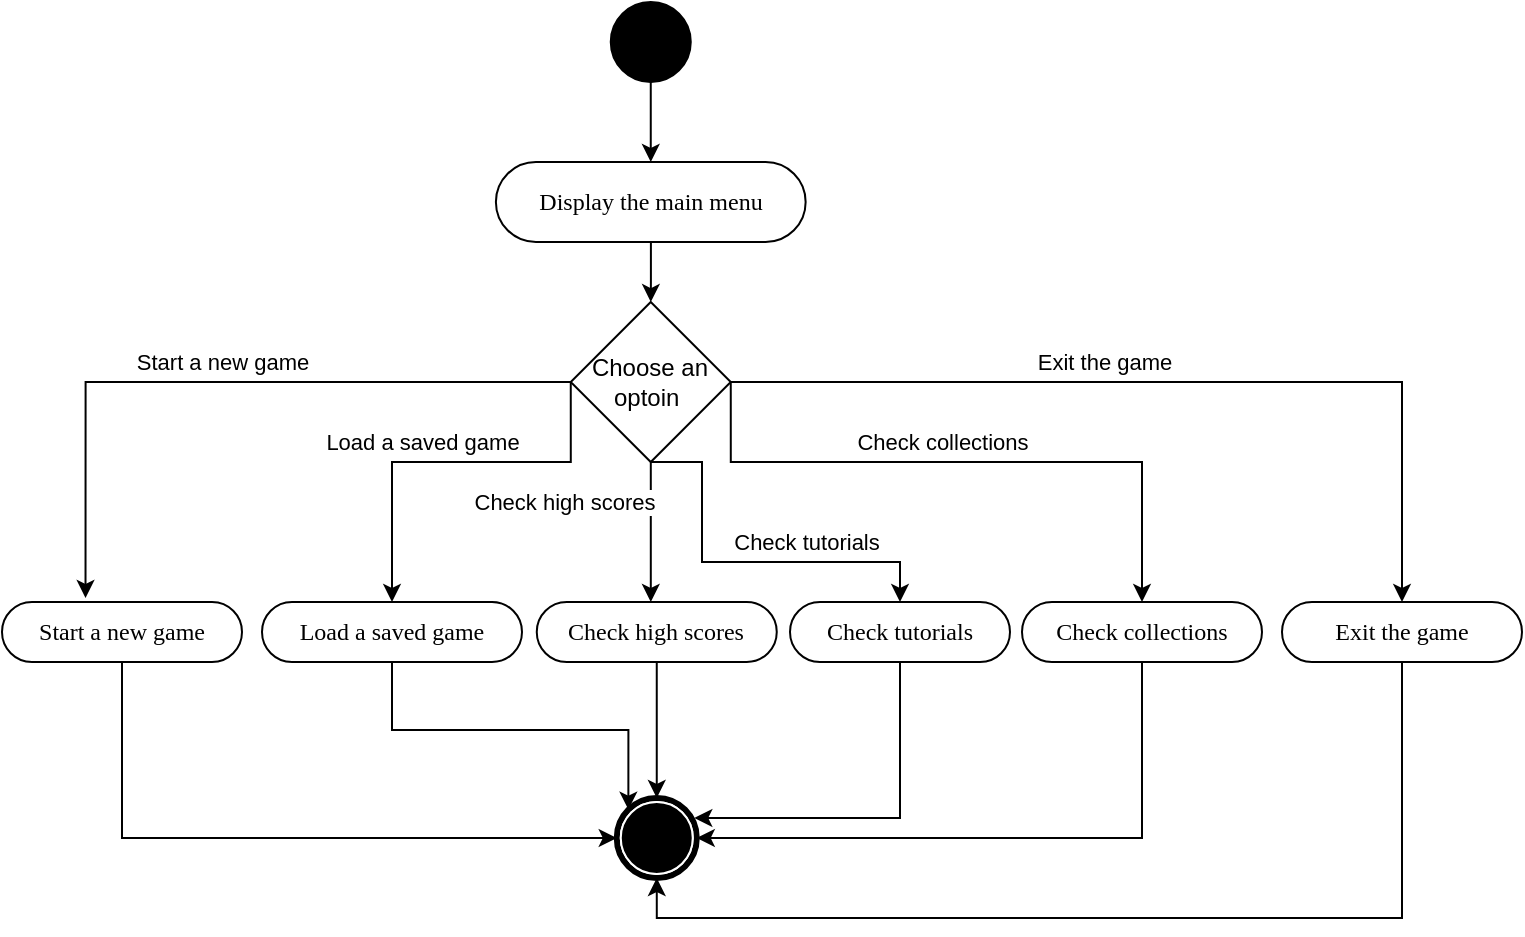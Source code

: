 <mxfile version="23.1.2" type="github">
  <diagram name="第 1 页" id="FssP3Ip4qqPRLk-bChkl">
    <mxGraphModel dx="1430" dy="2851" grid="1" gridSize="10" guides="1" tooltips="1" connect="1" arrows="1" fold="1" page="1" pageScale="1" pageWidth="291" pageHeight="413" math="0" shadow="0">
      <root>
        <mxCell id="0" />
        <mxCell id="1" parent="0" />
        <mxCell id="DbM-j61znftE7jtC_Qi2-2" value="Start a new game" style="rounded=1;whiteSpace=wrap;html=1;shadow=0;comic=0;labelBackgroundColor=none;strokeWidth=1;fontFamily=Verdana;fontSize=12;align=center;arcSize=50;" parent="1" vertex="1">
          <mxGeometry x="60" y="-1730" width="120" height="30" as="geometry" />
        </mxCell>
        <mxCell id="DbM-j61znftE7jtC_Qi2-3" value="" style="edgeStyle=orthogonalEdgeStyle;rounded=0;orthogonalLoop=1;jettySize=auto;html=1;entryX=0.5;entryY=0;entryDx=0;entryDy=0;" parent="1" source="DbM-j61znftE7jtC_Qi2-4" target="DbM-j61znftE7jtC_Qi2-7" edge="1">
          <mxGeometry relative="1" as="geometry">
            <mxPoint x="379.25" y="-1960" as="targetPoint" />
          </mxGeometry>
        </mxCell>
        <mxCell id="DbM-j61znftE7jtC_Qi2-4" value="" style="ellipse;whiteSpace=wrap;html=1;rounded=0;shadow=0;comic=0;labelBackgroundColor=none;strokeWidth=1;fillColor=#000000;fontFamily=Verdana;fontSize=12;align=center;" parent="1" vertex="1">
          <mxGeometry x="364.38" y="-2030" width="40" height="40" as="geometry" />
        </mxCell>
        <mxCell id="DbM-j61znftE7jtC_Qi2-5" value="" style="shape=mxgraph.bpmn.shape;html=1;verticalLabelPosition=bottom;labelBackgroundColor=#ffffff;verticalAlign=top;perimeter=ellipsePerimeter;outline=end;symbol=terminate;rounded=0;shadow=0;comic=0;strokeWidth=1;fontFamily=Verdana;fontSize=12;align=center;" parent="1" vertex="1">
          <mxGeometry x="367.38" y="-1632" width="40" height="40" as="geometry" />
        </mxCell>
        <mxCell id="S3S2E_j7rCHfS8np_YwG-2" value="" style="edgeStyle=orthogonalEdgeStyle;rounded=0;orthogonalLoop=1;jettySize=auto;html=1;" edge="1" parent="1" source="DbM-j61znftE7jtC_Qi2-7" target="S3S2E_j7rCHfS8np_YwG-1">
          <mxGeometry relative="1" as="geometry" />
        </mxCell>
        <mxCell id="DbM-j61znftE7jtC_Qi2-7" value="Display the main menu" style="rounded=1;whiteSpace=wrap;html=1;shadow=0;comic=0;labelBackgroundColor=none;strokeWidth=1;fontFamily=Verdana;fontSize=12;align=center;arcSize=50;" parent="1" vertex="1">
          <mxGeometry x="306.95" y="-1950" width="154.87" height="40" as="geometry" />
        </mxCell>
        <mxCell id="DbM-j61znftE7jtC_Qi2-8" value="Load a saved game" style="rounded=1;whiteSpace=wrap;html=1;shadow=0;comic=0;labelBackgroundColor=none;strokeWidth=1;fontFamily=Verdana;fontSize=12;align=center;arcSize=50;" parent="1" vertex="1">
          <mxGeometry x="190" y="-1730" width="130" height="30" as="geometry" />
        </mxCell>
        <mxCell id="DbM-j61znftE7jtC_Qi2-19" value="" style="edgeStyle=orthogonalEdgeStyle;rounded=0;orthogonalLoop=1;jettySize=auto;html=1;" parent="1" source="DbM-j61znftE7jtC_Qi2-9" target="DbM-j61znftE7jtC_Qi2-5" edge="1">
          <mxGeometry relative="1" as="geometry" />
        </mxCell>
        <mxCell id="DbM-j61znftE7jtC_Qi2-9" value="Check high scores" style="rounded=1;whiteSpace=wrap;html=1;shadow=0;comic=0;labelBackgroundColor=none;strokeWidth=1;fontFamily=Verdana;fontSize=12;align=center;arcSize=50;" parent="1" vertex="1">
          <mxGeometry x="327.38" y="-1730" width="120" height="30" as="geometry" />
        </mxCell>
        <mxCell id="DbM-j61znftE7jtC_Qi2-10" value="Check tutorials" style="rounded=1;whiteSpace=wrap;html=1;shadow=0;comic=0;labelBackgroundColor=none;strokeWidth=1;fontFamily=Verdana;fontSize=12;align=center;arcSize=50;" parent="1" vertex="1">
          <mxGeometry x="454" y="-1730" width="110" height="30" as="geometry" />
        </mxCell>
        <mxCell id="DbM-j61znftE7jtC_Qi2-11" value="Check collections" style="rounded=1;whiteSpace=wrap;html=1;shadow=0;comic=0;labelBackgroundColor=none;strokeWidth=1;fontFamily=Verdana;fontSize=12;align=center;arcSize=50;" parent="1" vertex="1">
          <mxGeometry x="570" y="-1730" width="120" height="30" as="geometry" />
        </mxCell>
        <mxCell id="DbM-j61znftE7jtC_Qi2-22" value="" style="edgeStyle=orthogonalEdgeStyle;rounded=0;orthogonalLoop=1;jettySize=auto;html=1;exitX=0.5;exitY=1;exitDx=0;exitDy=0;entryX=0.969;entryY=0.25;entryDx=0;entryDy=0;entryPerimeter=0;" parent="1" source="DbM-j61znftE7jtC_Qi2-10" target="DbM-j61znftE7jtC_Qi2-5" edge="1">
          <mxGeometry relative="1" as="geometry">
            <mxPoint x="500" y="-1690" as="sourcePoint" />
            <mxPoint x="410" y="-1622" as="targetPoint" />
            <Array as="points">
              <mxPoint x="509" y="-1622" />
            </Array>
          </mxGeometry>
        </mxCell>
        <mxCell id="DbM-j61znftE7jtC_Qi2-23" value="" style="edgeStyle=orthogonalEdgeStyle;rounded=0;orthogonalLoop=1;jettySize=auto;html=1;exitX=0.5;exitY=1;exitDx=0;exitDy=0;entryX=1;entryY=0.5;entryDx=0;entryDy=0;" parent="1" source="DbM-j61znftE7jtC_Qi2-11" target="DbM-j61znftE7jtC_Qi2-5" edge="1">
          <mxGeometry relative="1" as="geometry">
            <mxPoint x="630" y="-1682" as="sourcePoint" />
            <mxPoint x="430" y="-1612" as="targetPoint" />
            <Array as="points">
              <mxPoint x="630" y="-1612" />
            </Array>
          </mxGeometry>
        </mxCell>
        <mxCell id="DbM-j61znftE7jtC_Qi2-24" value="" style="edgeStyle=orthogonalEdgeStyle;rounded=0;orthogonalLoop=1;jettySize=auto;html=1;exitX=0.5;exitY=1;exitDx=0;exitDy=0;entryX=0.145;entryY=0.145;entryDx=0;entryDy=0;entryPerimeter=0;" parent="1" source="DbM-j61znftE7jtC_Qi2-8" target="DbM-j61znftE7jtC_Qi2-5" edge="1">
          <mxGeometry relative="1" as="geometry">
            <mxPoint x="254.5" y="-1682" as="sourcePoint" />
            <mxPoint x="254.5" y="-1614" as="targetPoint" />
          </mxGeometry>
        </mxCell>
        <mxCell id="DbM-j61znftE7jtC_Qi2-26" value="" style="edgeStyle=orthogonalEdgeStyle;rounded=0;orthogonalLoop=1;jettySize=auto;html=1;entryX=0;entryY=0.5;entryDx=0;entryDy=0;exitX=0.5;exitY=1;exitDx=0;exitDy=0;" parent="1" source="DbM-j61znftE7jtC_Qi2-2" target="DbM-j61znftE7jtC_Qi2-5" edge="1">
          <mxGeometry relative="1" as="geometry">
            <mxPoint x="100" y="-1642" as="sourcePoint" />
            <mxPoint x="208" y="-1568" as="targetPoint" />
          </mxGeometry>
        </mxCell>
        <mxCell id="QzffncCVLL0UxxURwQAM-4" value="" style="edgeStyle=orthogonalEdgeStyle;rounded=0;orthogonalLoop=1;jettySize=auto;html=1;entryX=0.5;entryY=1;entryDx=0;entryDy=0;" parent="1" source="QzffncCVLL0UxxURwQAM-1" target="DbM-j61znftE7jtC_Qi2-5" edge="1">
          <mxGeometry relative="1" as="geometry">
            <mxPoint x="450" y="-1572" as="targetPoint" />
            <Array as="points">
              <mxPoint x="760" y="-1572" />
              <mxPoint x="387" y="-1572" />
            </Array>
          </mxGeometry>
        </mxCell>
        <mxCell id="QzffncCVLL0UxxURwQAM-1" value="Exit the game" style="rounded=1;whiteSpace=wrap;html=1;shadow=0;comic=0;labelBackgroundColor=none;strokeWidth=1;fontFamily=Verdana;fontSize=12;align=center;arcSize=50;" parent="1" vertex="1">
          <mxGeometry x="700" y="-1730" width="120" height="30" as="geometry" />
        </mxCell>
        <mxCell id="S3S2E_j7rCHfS8np_YwG-6" value="" style="edgeStyle=orthogonalEdgeStyle;rounded=0;orthogonalLoop=1;jettySize=auto;html=1;entryX=0.348;entryY=-0.068;entryDx=0;entryDy=0;entryPerimeter=0;" edge="1" parent="1" source="S3S2E_j7rCHfS8np_YwG-1" target="DbM-j61znftE7jtC_Qi2-2">
          <mxGeometry relative="1" as="geometry">
            <mxPoint x="284.38" y="-1840" as="targetPoint" />
          </mxGeometry>
        </mxCell>
        <mxCell id="S3S2E_j7rCHfS8np_YwG-14" value="Start a new game" style="edgeLabel;html=1;align=center;verticalAlign=middle;resizable=0;points=[];" vertex="1" connectable="0" parent="S3S2E_j7rCHfS8np_YwG-6">
          <mxGeometry x="-0.237" y="3" relative="1" as="geometry">
            <mxPoint x="-41" y="-13" as="offset" />
          </mxGeometry>
        </mxCell>
        <mxCell id="S3S2E_j7rCHfS8np_YwG-8" value="" style="edgeStyle=orthogonalEdgeStyle;rounded=0;orthogonalLoop=1;jettySize=auto;html=1;" edge="1" parent="1" source="S3S2E_j7rCHfS8np_YwG-1" target="QzffncCVLL0UxxURwQAM-1">
          <mxGeometry relative="1" as="geometry">
            <mxPoint x="504.38" y="-1840" as="targetPoint" />
          </mxGeometry>
        </mxCell>
        <mxCell id="S3S2E_j7rCHfS8np_YwG-16" value="Exit the game" style="edgeLabel;html=1;align=center;verticalAlign=middle;resizable=0;points=[];" vertex="1" connectable="0" parent="S3S2E_j7rCHfS8np_YwG-8">
          <mxGeometry x="-0.238" y="-1" relative="1" as="geometry">
            <mxPoint x="16" y="-11" as="offset" />
          </mxGeometry>
        </mxCell>
        <mxCell id="S3S2E_j7rCHfS8np_YwG-12" value="" style="edgeStyle=orthogonalEdgeStyle;rounded=0;orthogonalLoop=1;jettySize=auto;html=1;" edge="1" parent="1" source="S3S2E_j7rCHfS8np_YwG-1" target="DbM-j61znftE7jtC_Qi2-9">
          <mxGeometry relative="1" as="geometry">
            <Array as="points">
              <mxPoint x="384" y="-1750" />
              <mxPoint x="384" y="-1750" />
            </Array>
          </mxGeometry>
        </mxCell>
        <mxCell id="S3S2E_j7rCHfS8np_YwG-20" value="Check high scores" style="edgeLabel;html=1;align=center;verticalAlign=middle;resizable=0;points=[];" vertex="1" connectable="0" parent="S3S2E_j7rCHfS8np_YwG-12">
          <mxGeometry x="-0.23" y="-1" relative="1" as="geometry">
            <mxPoint x="-43" y="-7" as="offset" />
          </mxGeometry>
        </mxCell>
        <mxCell id="S3S2E_j7rCHfS8np_YwG-1" value="Choose an optoin&amp;nbsp;" style="rhombus;whiteSpace=wrap;html=1;" vertex="1" parent="1">
          <mxGeometry x="344.38" y="-1880" width="80" height="80" as="geometry" />
        </mxCell>
        <mxCell id="S3S2E_j7rCHfS8np_YwG-10" value="" style="edgeStyle=orthogonalEdgeStyle;rounded=0;orthogonalLoop=1;jettySize=auto;html=1;entryX=0.5;entryY=0;entryDx=0;entryDy=0;exitX=1;exitY=0.5;exitDx=0;exitDy=0;" edge="1" parent="1" source="S3S2E_j7rCHfS8np_YwG-1" target="DbM-j61znftE7jtC_Qi2-11">
          <mxGeometry relative="1" as="geometry">
            <mxPoint x="340.76" y="-1810" as="sourcePoint" />
            <mxPoint x="676.76" y="-1630" as="targetPoint" />
            <Array as="points">
              <mxPoint x="424" y="-1800" />
              <mxPoint x="630" y="-1800" />
            </Array>
          </mxGeometry>
        </mxCell>
        <mxCell id="S3S2E_j7rCHfS8np_YwG-18" value="Check collections" style="edgeLabel;html=1;align=center;verticalAlign=middle;resizable=0;points=[];" vertex="1" connectable="0" parent="S3S2E_j7rCHfS8np_YwG-10">
          <mxGeometry x="-0.09" y="-1" relative="1" as="geometry">
            <mxPoint x="2" y="-11" as="offset" />
          </mxGeometry>
        </mxCell>
        <mxCell id="S3S2E_j7rCHfS8np_YwG-11" value="" style="edgeStyle=orthogonalEdgeStyle;rounded=0;orthogonalLoop=1;jettySize=auto;html=1;entryX=0.5;entryY=0;entryDx=0;entryDy=0;exitX=0;exitY=0.5;exitDx=0;exitDy=0;" edge="1" parent="1" source="S3S2E_j7rCHfS8np_YwG-1" target="DbM-j61znftE7jtC_Qi2-8">
          <mxGeometry relative="1" as="geometry">
            <mxPoint x="340" y="-1810" as="sourcePoint" />
            <mxPoint x="112" y="-1652" as="targetPoint" />
            <Array as="points">
              <mxPoint x="344" y="-1800" />
              <mxPoint x="255" y="-1800" />
            </Array>
          </mxGeometry>
        </mxCell>
        <mxCell id="S3S2E_j7rCHfS8np_YwG-15" value="Load a saved game" style="edgeLabel;html=1;align=center;verticalAlign=middle;resizable=0;points=[];" vertex="1" connectable="0" parent="S3S2E_j7rCHfS8np_YwG-11">
          <mxGeometry x="-0.004" y="-2" relative="1" as="geometry">
            <mxPoint x="-15" y="-8" as="offset" />
          </mxGeometry>
        </mxCell>
        <mxCell id="S3S2E_j7rCHfS8np_YwG-13" value="" style="edgeStyle=orthogonalEdgeStyle;rounded=0;orthogonalLoop=1;jettySize=auto;html=1;entryX=0.5;entryY=0;entryDx=0;entryDy=0;exitX=0.5;exitY=1;exitDx=0;exitDy=0;" edge="1" parent="1" source="S3S2E_j7rCHfS8np_YwG-1" target="DbM-j61znftE7jtC_Qi2-10">
          <mxGeometry relative="1" as="geometry">
            <mxPoint x="394" y="-1790" as="sourcePoint" />
            <mxPoint x="394" y="-1720" as="targetPoint" />
            <Array as="points">
              <mxPoint x="410" y="-1800" />
              <mxPoint x="410" y="-1750" />
              <mxPoint x="509" y="-1750" />
            </Array>
          </mxGeometry>
        </mxCell>
        <mxCell id="S3S2E_j7rCHfS8np_YwG-19" value="Check tutorials" style="edgeLabel;html=1;align=center;verticalAlign=middle;resizable=0;points=[];" vertex="1" connectable="0" parent="S3S2E_j7rCHfS8np_YwG-13">
          <mxGeometry x="0.082" y="-1" relative="1" as="geometry">
            <mxPoint x="22" y="-11" as="offset" />
          </mxGeometry>
        </mxCell>
      </root>
    </mxGraphModel>
  </diagram>
</mxfile>
